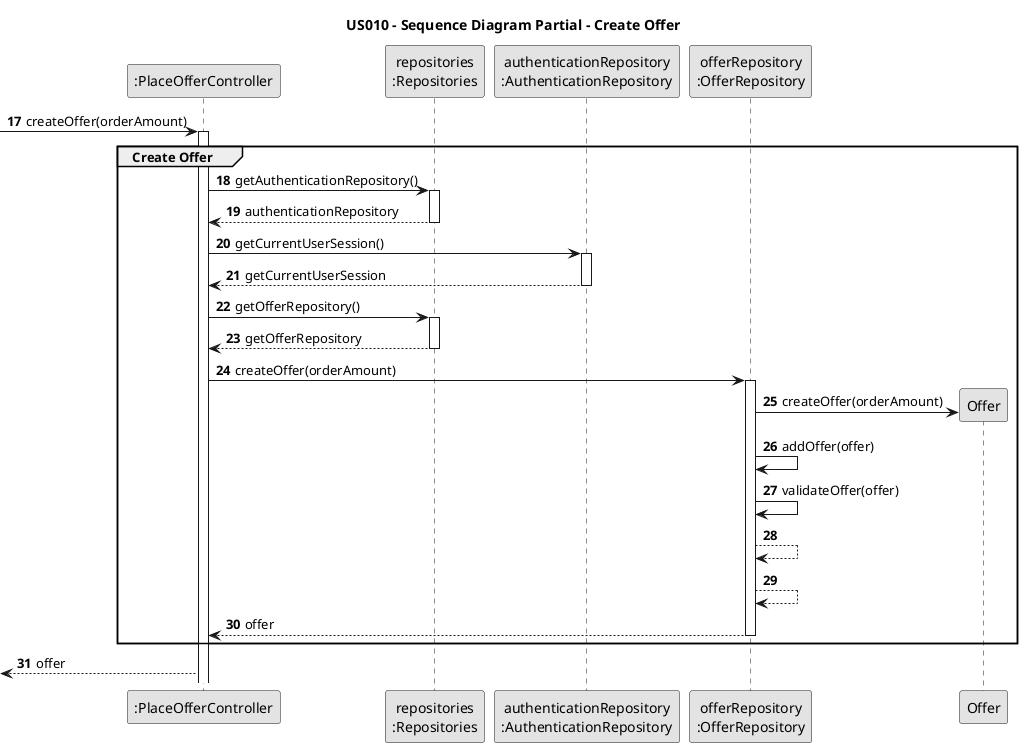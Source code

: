 @startuml

skinparam monochrome true
skinparam packageStyle rectangle
skinparam shadowing false

title US010 - Sequence Diagram Partial - Create Offer

participant ":PlaceOfferController" as Controller
participant "repositories\n:Repositories" as Repositories
participant "authenticationRepository\n:AuthenticationRepository" as AuthenticationRepository
participant "offerRepository\n:OfferRepository" as OfferRepository
participant "Offer" as Offer

autonumber 17

-> Controller : createOffer(orderAmount)
activate Controller

group Create Offer

Controller -> Repositories : getAuthenticationRepository()
activate Repositories

Repositories --> Controller : authenticationRepository
deactivate Repositories

Controller -> AuthenticationRepository : getCurrentUserSession()
activate AuthenticationRepository

AuthenticationRepository --> Controller : getCurrentUserSession
deactivate AuthenticationRepository

Controller -> Repositories : getOfferRepository()
activate Repositories

Repositories --> Controller : getOfferRepository
deactivate Repositories

Controller -> OfferRepository : createOffer(orderAmount)
activate OfferRepository

OfferRepository -> Offer** : createOffer(orderAmount)

OfferRepository -> OfferRepository : addOffer(offer)

OfferRepository -> OfferRepository : validateOffer(offer)

OfferRepository --> OfferRepository

OfferRepository --> OfferRepository

OfferRepository --> Controller : offer
deactivate OfferRepository

end

<-- Controller : offer

@enduml
